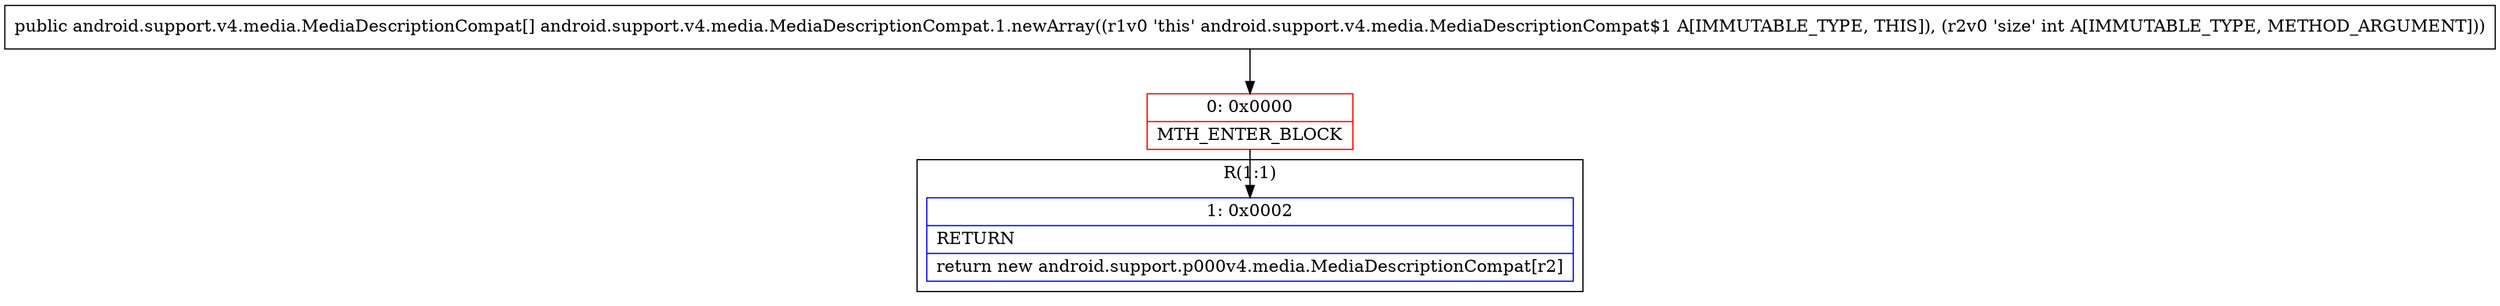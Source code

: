 digraph "CFG forandroid.support.v4.media.MediaDescriptionCompat.1.newArray(I)[Landroid\/support\/v4\/media\/MediaDescriptionCompat;" {
subgraph cluster_Region_615203387 {
label = "R(1:1)";
node [shape=record,color=blue];
Node_1 [shape=record,label="{1\:\ 0x0002|RETURN\l|return new android.support.p000v4.media.MediaDescriptionCompat[r2]\l}"];
}
Node_0 [shape=record,color=red,label="{0\:\ 0x0000|MTH_ENTER_BLOCK\l}"];
MethodNode[shape=record,label="{public android.support.v4.media.MediaDescriptionCompat[] android.support.v4.media.MediaDescriptionCompat.1.newArray((r1v0 'this' android.support.v4.media.MediaDescriptionCompat$1 A[IMMUTABLE_TYPE, THIS]), (r2v0 'size' int A[IMMUTABLE_TYPE, METHOD_ARGUMENT])) }"];
MethodNode -> Node_0;
Node_0 -> Node_1;
}

